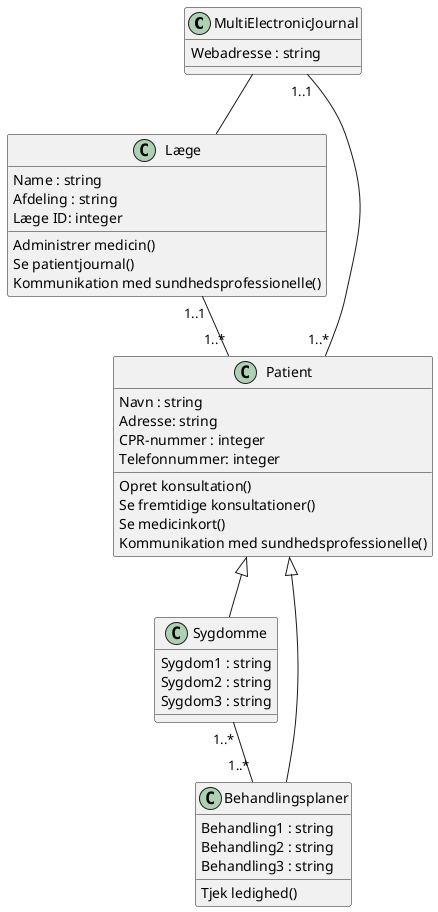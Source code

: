 @startuml
'https://plantuml.com/class-diagram

MultiElectronicJournal -- Læge
Læge "1..1" -- "1..*" Patient
Patient "1..*" -- "1..1" MultiElectronicJournal
Patient <|-- Sygdomme
Patient <|-- Behandlingsplaner
Sygdomme "1..*"  -- "1..*" Behandlingsplaner

class MultiElectronicJournal {
  Webadresse : string
}

class Læge {
  Name : string
  Afdeling : string
  Læge ID: integer
  Administrer medicin()
  Se patientjournal()
  Kommunikation med sundhedsprofessionelle()
}


class Patient {
  Navn : string
  Adresse: string
  CPR-nummer : integer
  Telefonnummer: integer
  Opret konsultation()
  Se fremtidige konsultationer()
  Se medicinkort()
  Kommunikation med sundhedsprofessionelle()
}

class Sygdomme {
  Sygdom1 : string
  Sygdom2 : string
  Sygdom3 : string
}

class Behandlingsplaner {
  Behandling1 : string
  Behandling2 : string
  Behandling3 : string
  Tjek ledighed()
}

@enduml